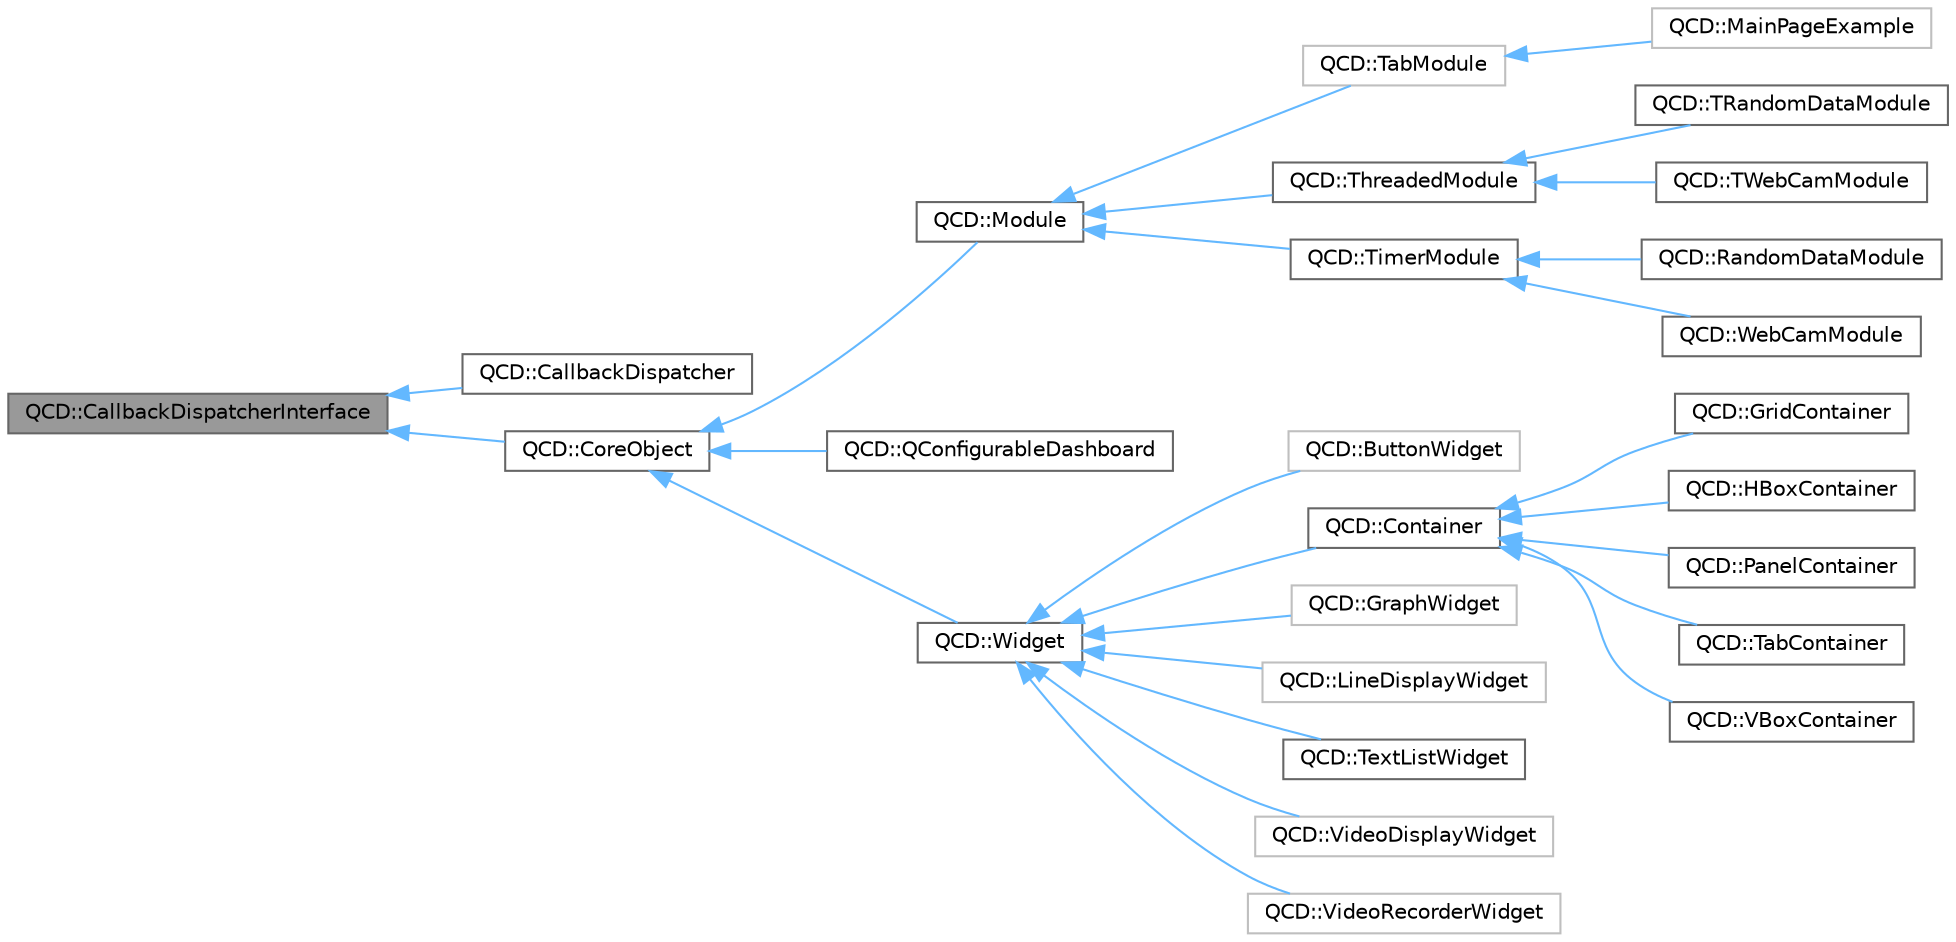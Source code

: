 digraph "QCD::CallbackDispatcherInterface"
{
 // LATEX_PDF_SIZE
  bgcolor="transparent";
  edge [fontname=Helvetica,fontsize=10,labelfontname=Helvetica,labelfontsize=10];
  node [fontname=Helvetica,fontsize=10,shape=box,height=0.2,width=0.4];
  rankdir="LR";
  Node1 [label="QCD::CallbackDispatcherInterface",height=0.2,width=0.4,color="gray40", fillcolor="grey60", style="filled", fontcolor="black",tooltip="Interface definition for callback dispatchers."];
  Node1 -> Node2 [dir="back",color="steelblue1",style="solid"];
  Node2 [label="QCD::CallbackDispatcher",height=0.2,width=0.4,color="gray40", fillcolor="white", style="filled",URL="$classQCD_1_1CallbackDispatcher.html",tooltip="CallbackDispatcher provides a module to register and trigger callbacks based on string identifiers."];
  Node1 -> Node3 [dir="back",color="steelblue1",style="solid"];
  Node3 [label="QCD::CoreObject",height=0.2,width=0.4,color="gray40", fillcolor="white", style="filled",URL="$classQCD_1_1CoreObject.html",tooltip="core object extended by all QCD classes"];
  Node3 -> Node4 [dir="back",color="steelblue1",style="solid"];
  Node4 [label="QCD::Module",height=0.2,width=0.4,color="gray40", fillcolor="white", style="filled",URL="$classQCD_1_1Module.html",tooltip="Base class for all modules."];
  Node4 -> Node5 [dir="back",color="steelblue1",style="solid"];
  Node5 [label="QCD::TabModule",height=0.2,width=0.4,color="grey75", fillcolor="white", style="filled",URL="$classQCD_1_1TabModule.html",tooltip=" "];
  Node5 -> Node6 [dir="back",color="steelblue1",style="solid"];
  Node6 [label="QCD::MainPageExample",height=0.2,width=0.4,color="grey75", fillcolor="white", style="filled",URL="$classQCD_1_1MainPageExample.html",tooltip=" "];
  Node4 -> Node7 [dir="back",color="steelblue1",style="solid"];
  Node7 [label="QCD::ThreadedModule",height=0.2,width=0.4,color="gray40", fillcolor="white", style="filled",URL="$classQCD_1_1ThreadedModule.html",tooltip="Base class for all threaded modules."];
  Node7 -> Node8 [dir="back",color="steelblue1",style="solid"];
  Node8 [label="QCD::TRandomDataModule",height=0.2,width=0.4,color="gray40", fillcolor="white", style="filled",URL="$classQCD_1_1TRandomDataModule.html",tooltip="Populates the incoming data structure with random numbers and strings."];
  Node7 -> Node9 [dir="back",color="steelblue1",style="solid"];
  Node9 [label="QCD::TWebCamModule",height=0.2,width=0.4,color="gray40", fillcolor="white", style="filled",URL="$classQCD_1_1TWebCamModule.html",tooltip="Populates the image data structure with the webcam."];
  Node4 -> Node10 [dir="back",color="steelblue1",style="solid"];
  Node10 [label="QCD::TimerModule",height=0.2,width=0.4,color="gray40", fillcolor="white", style="filled",URL="$classQCD_1_1TimerModule.html",tooltip="Base Module that allows for a custom update rate."];
  Node10 -> Node11 [dir="back",color="steelblue1",style="solid"];
  Node11 [label="QCD::RandomDataModule",height=0.2,width=0.4,color="gray40", fillcolor="white", style="filled",URL="$classQCD_1_1RandomDataModule.html",tooltip="Populates the incoming data structure with random numbers and strings."];
  Node10 -> Node12 [dir="back",color="steelblue1",style="solid"];
  Node12 [label="QCD::WebCamModule",height=0.2,width=0.4,color="gray40", fillcolor="white", style="filled",URL="$classQCD_1_1WebCamModule.html",tooltip="Populates the image data structure with the webcam."];
  Node3 -> Node13 [dir="back",color="steelblue1",style="solid"];
  Node13 [label="QCD::QConfigurableDashboard",height=0.2,width=0.4,color="gray40", fillcolor="white", style="filled",URL="$classQCD_1_1QConfigurableDashboard.html",tooltip="core class for running a QCD dashboard application."];
  Node3 -> Node14 [dir="back",color="steelblue1",style="solid"];
  Node14 [label="QCD::Widget",height=0.2,width=0.4,color="gray40", fillcolor="white", style="filled",URL="$classQCD_1_1Widget.html",tooltip="Base class for all QCD custom widget."];
  Node14 -> Node15 [dir="back",color="steelblue1",style="solid"];
  Node15 [label="QCD::ButtonWidget",height=0.2,width=0.4,color="grey75", fillcolor="white", style="filled",URL="$classQCD_1_1ButtonWidget.html",tooltip=" "];
  Node14 -> Node16 [dir="back",color="steelblue1",style="solid"];
  Node16 [label="QCD::Container",height=0.2,width=0.4,color="gray40", fillcolor="white", style="filled",URL="$classQCD_1_1Container.html",tooltip="Base class for all QCD containers."];
  Node16 -> Node17 [dir="back",color="steelblue1",style="solid"];
  Node17 [label="QCD::GridContainer",height=0.2,width=0.4,color="gray40", fillcolor="white", style="filled",URL="$classQCD_1_1GridContainer.html",tooltip="Widget that acts like a QGridLayout."];
  Node16 -> Node18 [dir="back",color="steelblue1",style="solid"];
  Node18 [label="QCD::HBoxContainer",height=0.2,width=0.4,color="gray40", fillcolor="white", style="filled",URL="$classQCD_1_1HBoxContainer.html",tooltip="Widget that acts like a QHBoxLayout."];
  Node16 -> Node19 [dir="back",color="steelblue1",style="solid"];
  Node19 [label="QCD::PanelContainer",height=0.2,width=0.4,color="gray40", fillcolor="white", style="filled",URL="$classQCD_1_1PanelContainer.html",tooltip="Widget that allows you to specify absolute positions."];
  Node16 -> Node20 [dir="back",color="steelblue1",style="solid"];
  Node20 [label="QCD::TabContainer",height=0.2,width=0.4,color="gray40", fillcolor="white", style="filled",URL="$classQCD_1_1TabContainer.html",tooltip="Widget that acts like a QTabWidget."];
  Node16 -> Node21 [dir="back",color="steelblue1",style="solid"];
  Node21 [label="QCD::VBoxContainer",height=0.2,width=0.4,color="gray40", fillcolor="white", style="filled",URL="$classQCD_1_1VBoxContainer.html",tooltip="Widget that acts like a QVBoxLayout."];
  Node14 -> Node22 [dir="back",color="steelblue1",style="solid"];
  Node22 [label="QCD::GraphWidget",height=0.2,width=0.4,color="grey75", fillcolor="white", style="filled",URL="$classQCD_1_1GraphWidget.html",tooltip=" "];
  Node14 -> Node23 [dir="back",color="steelblue1",style="solid"];
  Node23 [label="QCD::LineDisplayWidget",height=0.2,width=0.4,color="grey75", fillcolor="white", style="filled",URL="$classQCD_1_1LineDisplayWidget.html",tooltip=" "];
  Node14 -> Node24 [dir="back",color="steelblue1",style="solid"];
  Node24 [label="QCD::TextListWidget",height=0.2,width=0.4,color="gray40", fillcolor="white", style="filled",URL="$classQCD_1_1TextListWidget.html",tooltip="QCD Widget that displays a selection of lines of data."];
  Node14 -> Node25 [dir="back",color="steelblue1",style="solid"];
  Node25 [label="QCD::VideoDisplayWidget",height=0.2,width=0.4,color="grey75", fillcolor="white", style="filled",URL="$classQCD_1_1VideoDisplayWidget.html",tooltip=" "];
  Node14 -> Node26 [dir="back",color="steelblue1",style="solid"];
  Node26 [label="QCD::VideoRecorderWidget",height=0.2,width=0.4,color="grey75", fillcolor="white", style="filled",URL="$classQCD_1_1VideoRecorderWidget.html",tooltip=" "];
}
